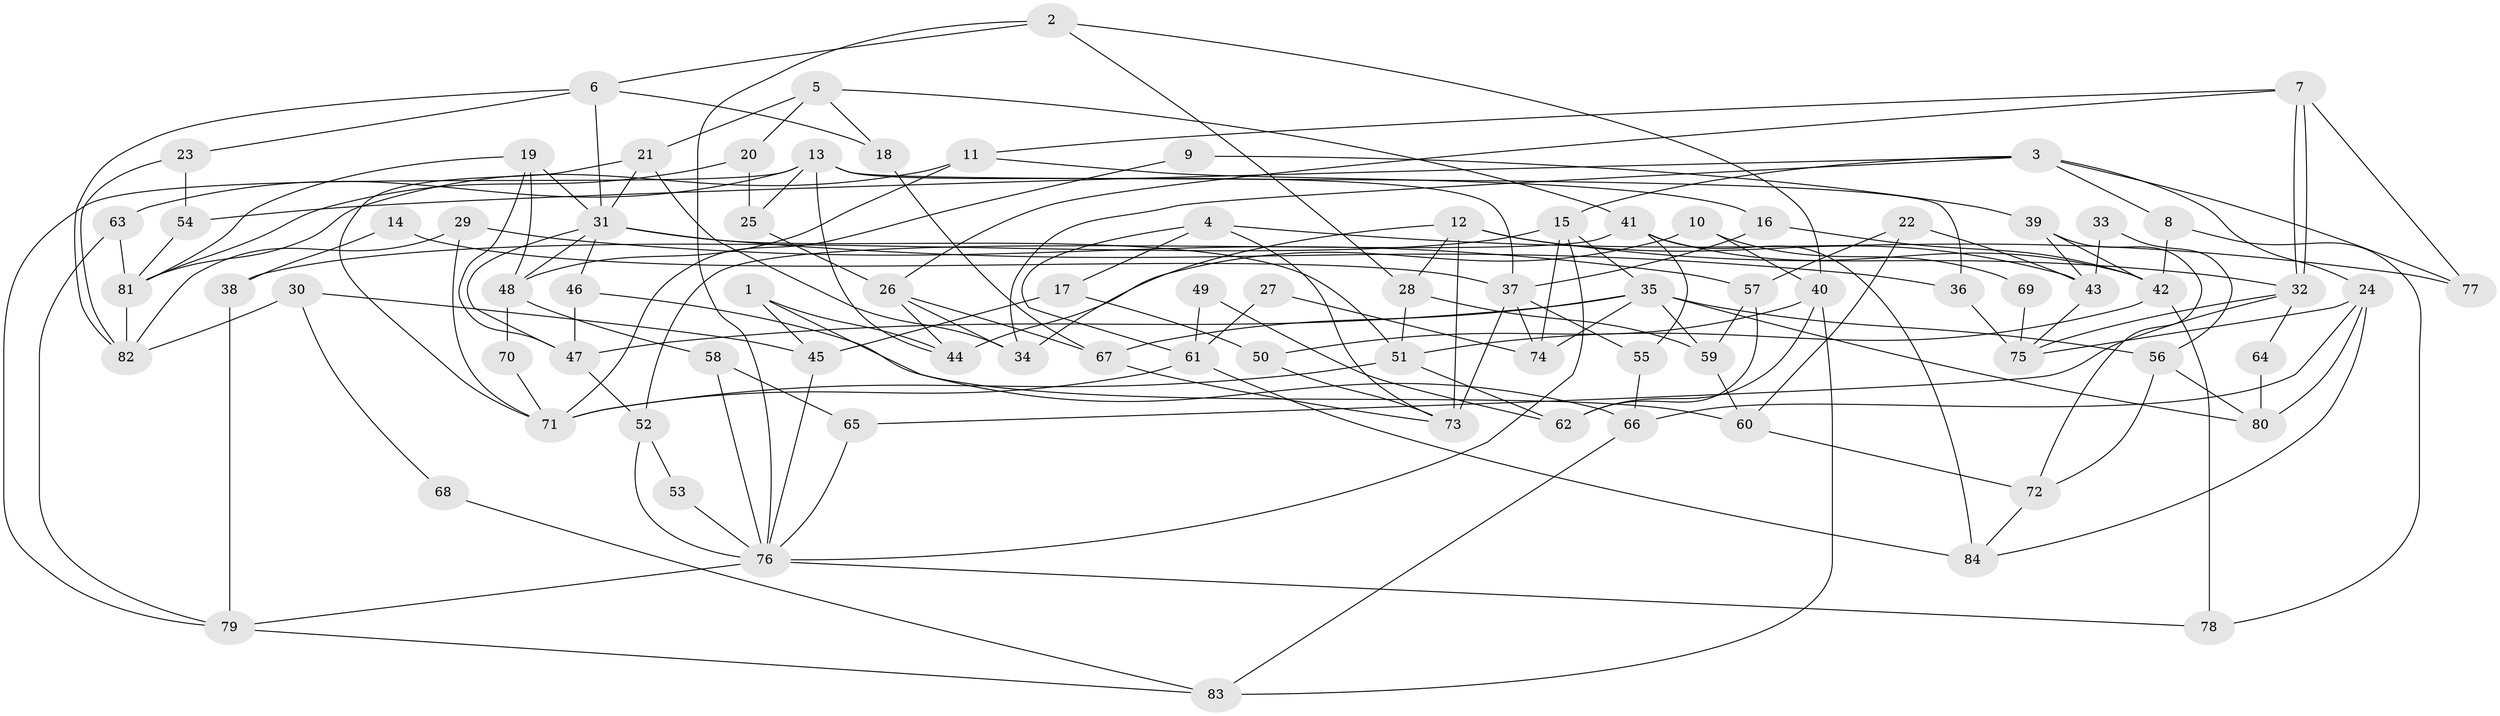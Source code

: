// coarse degree distribution, {9: 0.08823529411764706, 13: 0.029411764705882353, 6: 0.11764705882352941, 7: 0.11764705882352941, 8: 0.029411764705882353, 12: 0.029411764705882353, 5: 0.11764705882352941, 11: 0.029411764705882353, 3: 0.14705882352941177, 2: 0.14705882352941177, 14: 0.029411764705882353, 4: 0.11764705882352941}
// Generated by graph-tools (version 1.1) at 2025/50/03/04/25 22:50:50]
// undirected, 84 vertices, 168 edges
graph export_dot {
  node [color=gray90,style=filled];
  1;
  2;
  3;
  4;
  5;
  6;
  7;
  8;
  9;
  10;
  11;
  12;
  13;
  14;
  15;
  16;
  17;
  18;
  19;
  20;
  21;
  22;
  23;
  24;
  25;
  26;
  27;
  28;
  29;
  30;
  31;
  32;
  33;
  34;
  35;
  36;
  37;
  38;
  39;
  40;
  41;
  42;
  43;
  44;
  45;
  46;
  47;
  48;
  49;
  50;
  51;
  52;
  53;
  54;
  55;
  56;
  57;
  58;
  59;
  60;
  61;
  62;
  63;
  64;
  65;
  66;
  67;
  68;
  69;
  70;
  71;
  72;
  73;
  74;
  75;
  76;
  77;
  78;
  79;
  80;
  81;
  82;
  83;
  84;
  1 -- 66;
  1 -- 45;
  1 -- 44;
  2 -- 28;
  2 -- 6;
  2 -- 40;
  2 -- 76;
  3 -- 54;
  3 -- 15;
  3 -- 8;
  3 -- 24;
  3 -- 34;
  3 -- 77;
  4 -- 77;
  4 -- 73;
  4 -- 17;
  4 -- 61;
  5 -- 41;
  5 -- 21;
  5 -- 18;
  5 -- 20;
  6 -- 18;
  6 -- 82;
  6 -- 23;
  6 -- 31;
  7 -- 32;
  7 -- 32;
  7 -- 11;
  7 -- 26;
  7 -- 77;
  8 -- 42;
  8 -- 78;
  9 -- 39;
  9 -- 71;
  10 -- 40;
  10 -- 44;
  10 -- 69;
  11 -- 16;
  11 -- 48;
  11 -- 81;
  12 -- 28;
  12 -- 34;
  12 -- 32;
  12 -- 43;
  12 -- 73;
  13 -- 63;
  13 -- 36;
  13 -- 25;
  13 -- 37;
  13 -- 44;
  13 -- 79;
  14 -- 38;
  14 -- 37;
  15 -- 76;
  15 -- 74;
  15 -- 35;
  15 -- 38;
  16 -- 42;
  16 -- 37;
  17 -- 50;
  17 -- 45;
  18 -- 67;
  19 -- 81;
  19 -- 31;
  19 -- 47;
  19 -- 48;
  20 -- 25;
  20 -- 81;
  21 -- 34;
  21 -- 71;
  21 -- 31;
  22 -- 43;
  22 -- 57;
  22 -- 60;
  23 -- 82;
  23 -- 54;
  24 -- 84;
  24 -- 66;
  24 -- 75;
  24 -- 80;
  25 -- 26;
  26 -- 44;
  26 -- 34;
  26 -- 67;
  27 -- 74;
  27 -- 61;
  28 -- 59;
  28 -- 51;
  29 -- 57;
  29 -- 71;
  29 -- 82;
  30 -- 82;
  30 -- 45;
  30 -- 68;
  31 -- 36;
  31 -- 46;
  31 -- 47;
  31 -- 48;
  31 -- 51;
  32 -- 64;
  32 -- 65;
  32 -- 75;
  33 -- 56;
  33 -- 43;
  35 -- 47;
  35 -- 56;
  35 -- 59;
  35 -- 67;
  35 -- 74;
  35 -- 80;
  36 -- 75;
  37 -- 73;
  37 -- 55;
  37 -- 74;
  38 -- 79;
  39 -- 43;
  39 -- 72;
  39 -- 42;
  40 -- 83;
  40 -- 50;
  40 -- 62;
  41 -- 42;
  41 -- 52;
  41 -- 55;
  41 -- 84;
  42 -- 78;
  42 -- 51;
  43 -- 75;
  45 -- 76;
  46 -- 47;
  46 -- 60;
  47 -- 52;
  48 -- 58;
  48 -- 70;
  49 -- 61;
  49 -- 62;
  50 -- 73;
  51 -- 62;
  51 -- 71;
  52 -- 76;
  52 -- 53;
  53 -- 76;
  54 -- 81;
  55 -- 66;
  56 -- 80;
  56 -- 72;
  57 -- 59;
  57 -- 62;
  58 -- 65;
  58 -- 76;
  59 -- 60;
  60 -- 72;
  61 -- 84;
  61 -- 71;
  63 -- 79;
  63 -- 81;
  64 -- 80;
  65 -- 76;
  66 -- 83;
  67 -- 73;
  68 -- 83;
  69 -- 75;
  70 -- 71;
  72 -- 84;
  76 -- 78;
  76 -- 79;
  79 -- 83;
  81 -- 82;
}

